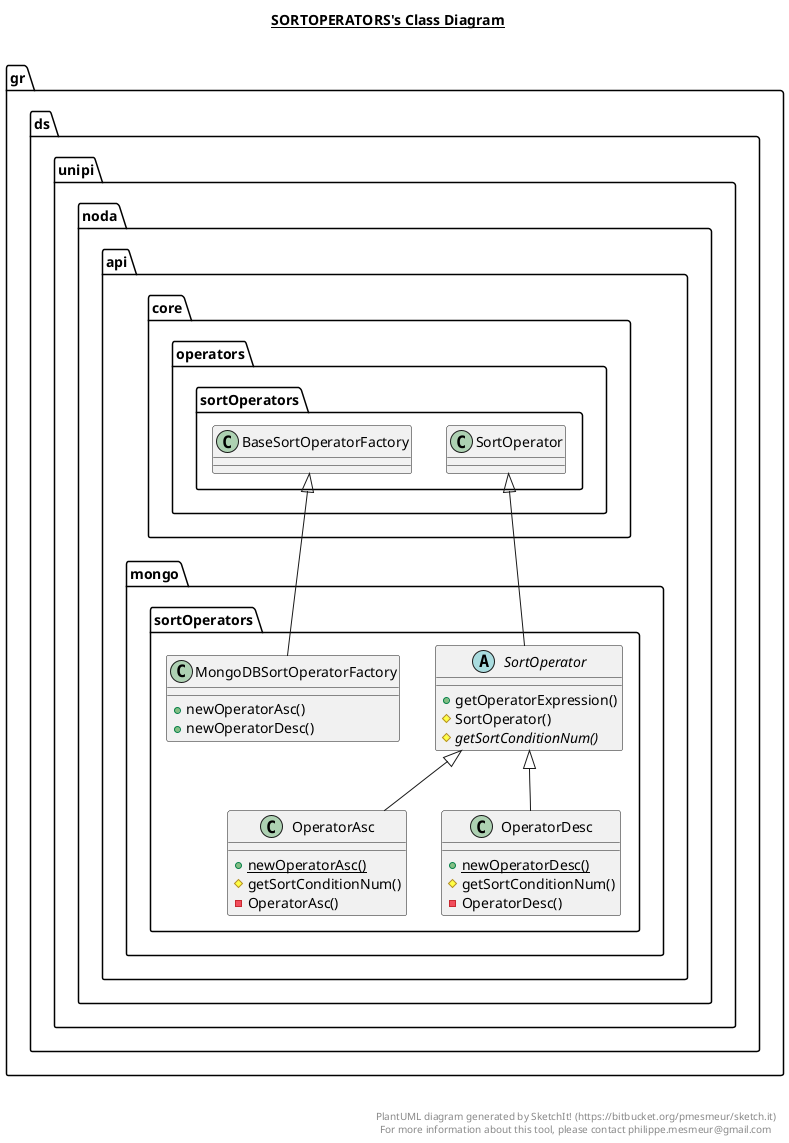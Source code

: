 @startuml

title __SORTOPERATORS's Class Diagram__\n

  namespace gr.ds.unipi.noda.api.mongo {
    namespace sortOperators {
      class gr.ds.unipi.noda.api.mongo.sortOperators.MongoDBSortOperatorFactory {
          + newOperatorAsc()
          + newOperatorDesc()
      }
    }
  }
  

  namespace gr.ds.unipi.noda.api.mongo {
    namespace sortOperators {
      class gr.ds.unipi.noda.api.mongo.sortOperators.OperatorAsc {
          {static} + newOperatorAsc()
          # getSortConditionNum()
          - OperatorAsc()
      }
    }
  }
  

  namespace gr.ds.unipi.noda.api.mongo {
    namespace sortOperators {
      class gr.ds.unipi.noda.api.mongo.sortOperators.OperatorDesc {
          {static} + newOperatorDesc()
          # getSortConditionNum()
          - OperatorDesc()
      }
    }
  }
  

  namespace gr.ds.unipi.noda.api.mongo {
    namespace sortOperators {
      abstract class gr.ds.unipi.noda.api.mongo.sortOperators.SortOperator {
          + getOperatorExpression()
          # SortOperator()
          {abstract} # getSortConditionNum()
      }
    }
  }
  

  gr.ds.unipi.noda.api.mongo.sortOperators.MongoDBSortOperatorFactory -up-|> gr.ds.unipi.noda.api.core.operators.sortOperators.BaseSortOperatorFactory
  gr.ds.unipi.noda.api.mongo.sortOperators.OperatorAsc -up-|> gr.ds.unipi.noda.api.mongo.sortOperators.SortOperator
  gr.ds.unipi.noda.api.mongo.sortOperators.OperatorDesc -up-|> gr.ds.unipi.noda.api.mongo.sortOperators.SortOperator
  gr.ds.unipi.noda.api.mongo.sortOperators.SortOperator -up-|> gr.ds.unipi.noda.api.core.operators.sortOperators.SortOperator


right footer


PlantUML diagram generated by SketchIt! (https://bitbucket.org/pmesmeur/sketch.it)
For more information about this tool, please contact philippe.mesmeur@gmail.com
endfooter

@enduml
